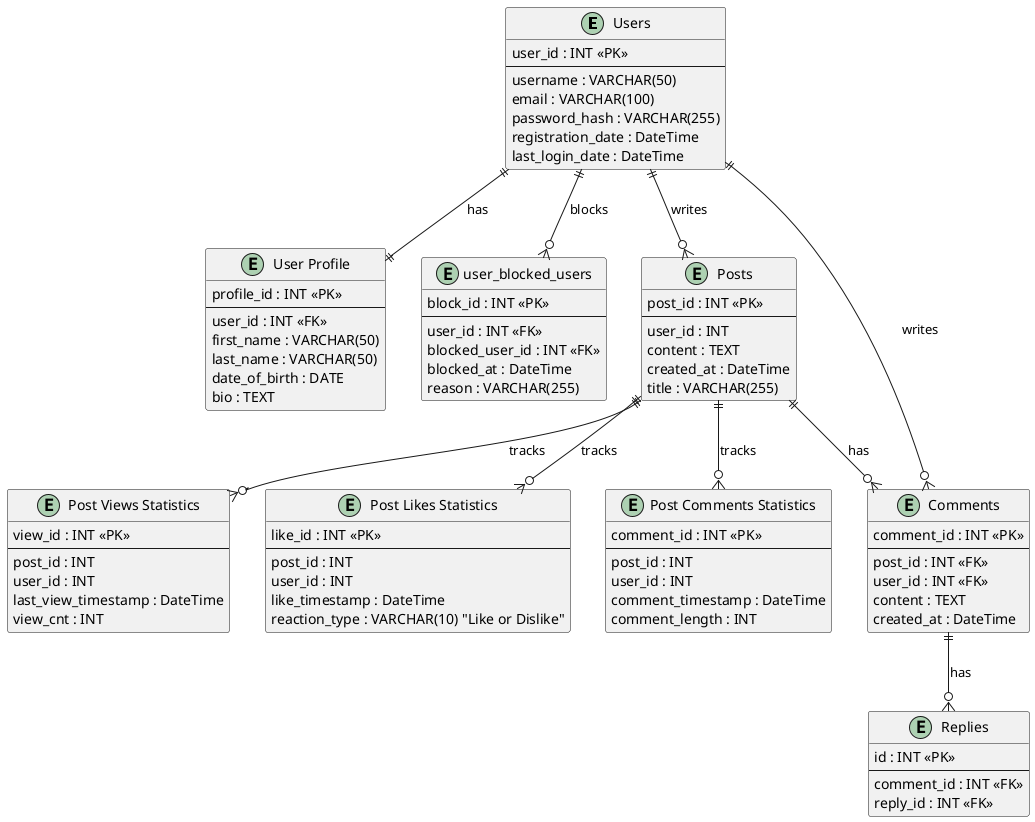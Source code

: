 @startuml

entity "Users" as users {
    user_id : INT <<PK>>
    --
    username : VARCHAR(50)
    email : VARCHAR(100)
    password_hash : VARCHAR(255)
    registration_date : DateTime
    last_login_date : DateTime
}

entity "User Profile" as user_profiles {
    profile_id : INT <<PK>>
    --
    user_id : INT <<FK>> 
    first_name : VARCHAR(50)
    last_name : VARCHAR(50)
    date_of_birth : DATE
    bio : TEXT
}

entity "user_blocked_users" {
    block_id : INT <<PK>>
    --
    user_id : INT <<FK>> 
    blocked_user_id : INT <<FK>> 
    blocked_at : DateTime
    reason : VARCHAR(255)
}

entity "Posts" as posts {
    post_id : INT <<PK>>
    --
    user_id : INT
    content : TEXT
    created_at : DateTime
    title : VARCHAR(255)
}

entity "Comments" as comments {
    comment_id : INT <<PK>>
    --
    post_id : INT <<FK>> 
    user_id : INT <<FK>> 
    content : TEXT
    created_at : DateTime
}

entity "Replies" as replies {
    id : INT <<PK>>
    --
    comment_id : INT <<FK>> 
    reply_id : INT <<FK>>
}

entity "Post Views Statistics" as post_views_stats {
    view_id : INT <<PK>>
    --
    post_id : INT
    user_id : INT
    last_view_timestamp : DateTime
    view_cnt : INT
}

entity "Post Likes Statistics" as post_likes_stats {
    like_id : INT <<PK>>
    --
    post_id : INT
    user_id : INT
    like_timestamp : DateTime
    reaction_type : VARCHAR(10) "Like or Dislike"
}

entity "Post Comments Statistics" as post_comments_stats {
    comment_id : INT <<PK>>
    --
    post_id : INT
    user_id : INT
    comment_timestamp : DateTime
    comment_length : INT
}

users ||--|| user_profiles : "has"
users ||--o{ user_blocked_users : "blocks"
users ||--o{ posts : "writes"
users ||--o{ comments : "writes"
posts ||--o{ comments : "has"
comments ||--o{ replies : "has"
posts ||--o{ post_views_stats : "tracks"
posts ||--o{ post_likes_stats : "tracks"
posts ||--o{ post_comments_stats : "tracks"
@enduml